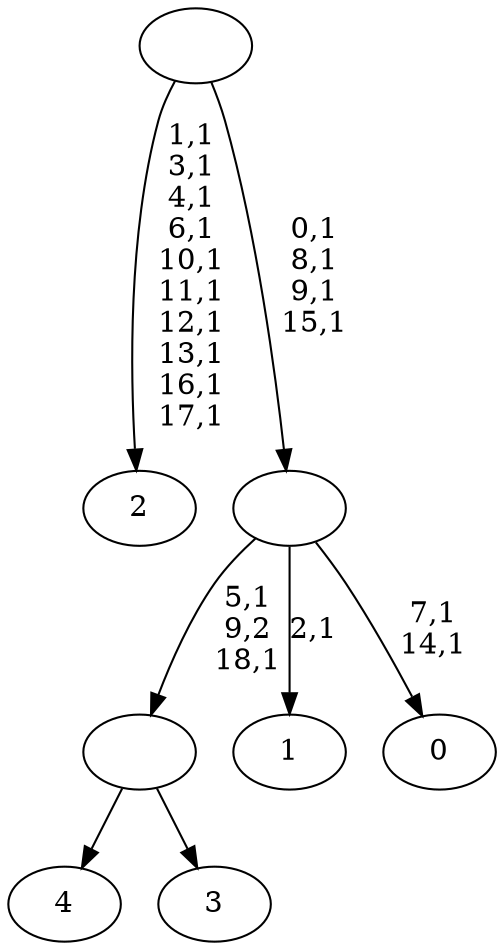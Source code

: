 digraph T {
	24 [label="4"]
	23 [label="3"]
	22 [label=""]
	20 [label="2"]
	9 [label="1"]
	7 [label="0"]
	4 [label=""]
	0 [label=""]
	22 -> 24 [label=""]
	22 -> 23 [label=""]
	4 -> 7 [label="7,1\n14,1"]
	4 -> 9 [label="2,1"]
	4 -> 22 [label="5,1\n9,2\n18,1"]
	0 -> 4 [label="0,1\n8,1\n9,1\n15,1"]
	0 -> 20 [label="1,1\n3,1\n4,1\n6,1\n10,1\n11,1\n12,1\n13,1\n16,1\n17,1"]
}
